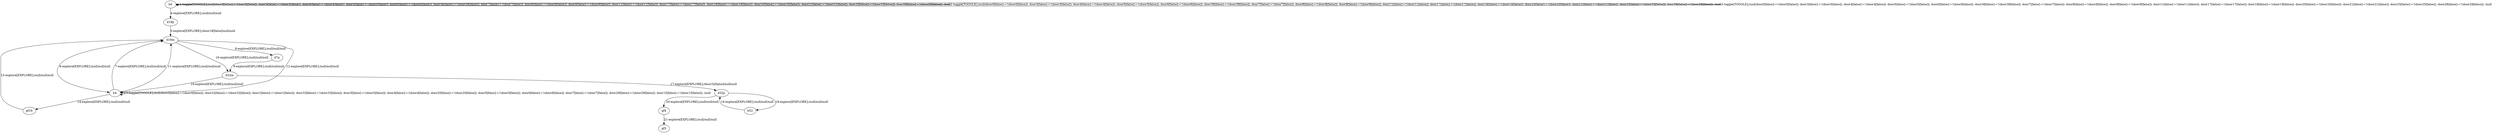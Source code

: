 # Total number of goals covered by this test: 2
# gf4 --> gf3
# d32p --> gf4

digraph g {
"b0" -> "b0" [label = "1-toggle[TOGGLE];/null/door0[false]:=!(door0[false]); door3[false]:=!(door3[false]); door4[false]:=!(door4[false]); door5[false]:=!(door5[false]); door6[false]:=!(door6[false]); door38[false]:=!(door38[false]); door7[false]:=!(door7[false]); door8[false]:=!(door8[false]); door9[false]:=!(door9[false]); door11[false]:=!(door11[false]); door17[false]:=!(door17[false]); door18[false]:=!(door18[false]); door20[false]:=!(door20[false]); door21[false]:=!(door21[false]); door25[false]:=!(door25[false]); door28[false]:=!(door28[false]); /null"];
"b0" -> "b0" [label = "2-toggle[TOGGLE];/null/door0[false]:=!(door0[false]); door3[false]:=!(door3[false]); door4[false]:=!(door4[false]); door5[false]:=!(door5[false]); door6[false]:=!(door6[false]); door38[false]:=!(door38[false]); door7[false]:=!(door7[false]); door8[false]:=!(door8[false]); door9[false]:=!(door9[false]); door11[false]:=!(door11[false]); door17[false]:=!(door17[false]); door18[false]:=!(door18[false]); door20[false]:=!(door20[false]); door21[false]:=!(door21[false]); door25[false]:=!(door25[false]); door28[false]:=!(door28[false]); /null"];
"b0" -> "b0" [label = "3-toggle[TOGGLE];/null/door0[false]:=!(door0[false]); door3[false]:=!(door3[false]); door4[false]:=!(door4[false]); door5[false]:=!(door5[false]); door6[false]:=!(door6[false]); door38[false]:=!(door38[false]); door7[false]:=!(door7[false]); door8[false]:=!(door8[false]); door9[false]:=!(door9[false]); door11[false]:=!(door11[false]); door17[false]:=!(door17[false]); door18[false]:=!(door18[false]); door20[false]:=!(door20[false]); door21[false]:=!(door21[false]); door25[false]:=!(door25[false]); door28[false]:=!(door28[false]); /null"];
"b0" -> "d18p" [label = "4-explore[EXPLORE];/null/null/null"];
"d18p" -> "d18m" [label = "5-explore[EXPLORE];/door18[false]/null/null"];
"d18m" -> "b4" [label = "6-explore[EXPLORE];/null/null/null"];
"b4" -> "d18m" [label = "7-explore[EXPLORE];/null/null/null"];
"d18m" -> "d7p" [label = "8-explore[EXPLORE];/null/null/null"];
"d7p" -> "d32m" [label = "9-explore[EXPLORE];/null/null/null"];
"d32m" -> "b4" [label = "10-explore[EXPLORE];/null/null/null"];
"b4" -> "d18m" [label = "11-explore[EXPLORE];/null/null/null"];
"d18m" -> "b4" [label = "12-explore[EXPLORE];/null/null/null"];
"b4" -> "b4" [label = "13-toggle[TOGGLE];/null/door0[false]:=!(door0[false]); door32[false]:=!(door32[false]); door1[false]:=!(door1[false]); door33[false]:=!(door33[false]); door3[false]:=!(door3[false]); door4[false]:=!(door4[false]); door20[false]:=!(door20[false]); door5[false]:=!(door5[false]); door6[false]:=!(door6[false]); door7[false]:=!(door7[false]); door29[false]:=!(door29[false]); door15[false]:=!(door15[false]); /null"];
"b4" -> "gf16" [label = "14-explore[EXPLORE];/null/null/null"];
"gf16" -> "d18m" [label = "15-explore[EXPLORE];/null/null/null"];
"d18m" -> "d32m" [label = "16-explore[EXPLORE];/null/null/null"];
"d32m" -> "d32p" [label = "17-explore[EXPLORE];/door32[false]/null/null"];
"d32p" -> "b52" [label = "18-explore[EXPLORE];/null/null/null"];
"b52" -> "d32p" [label = "19-explore[EXPLORE];/null/null/null"];
"d32p" -> "gf4" [label = "20-explore[EXPLORE];/null/null/null"];
"gf4" -> "gf3" [label = "21-explore[EXPLORE];/null/null/null"];
}